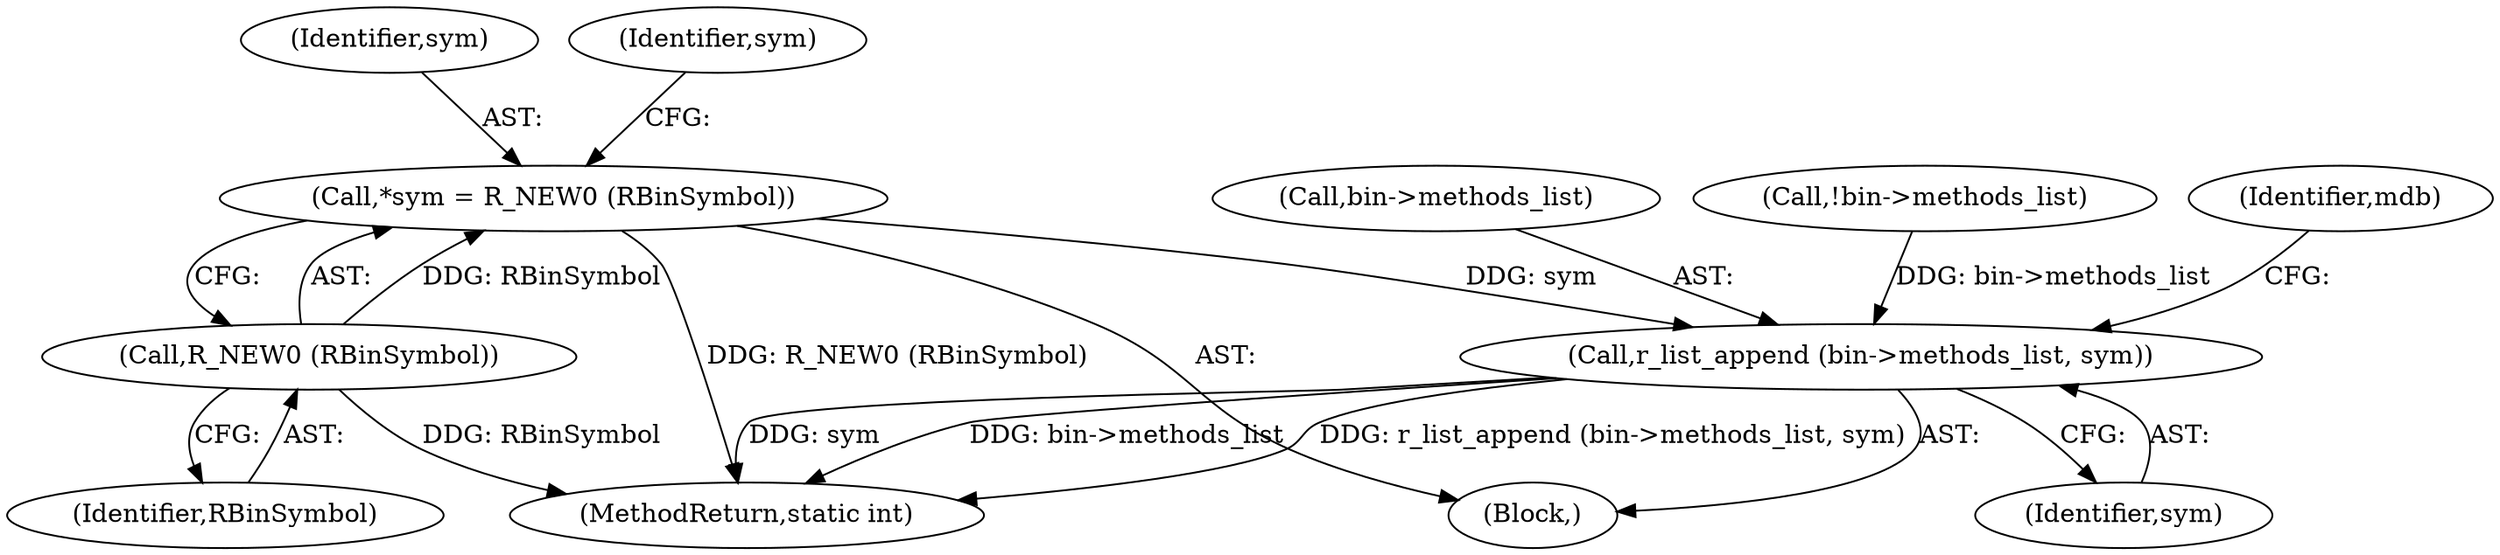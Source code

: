 digraph "0_radare2_ead645853a63bf83d8386702cad0cf23b31d7eeb@pointer" {
"1000539" [label="(Call,*sym = R_NEW0 (RBinSymbol))"];
"1000541" [label="(Call,R_NEW0 (RBinSymbol))"];
"1000594" [label="(Call,r_list_append (bin->methods_list, sym))"];
"1000594" [label="(Call,r_list_append (bin->methods_list, sym))"];
"1000541" [label="(Call,R_NEW0 (RBinSymbol))"];
"1000619" [label="(MethodReturn,static int)"];
"1000542" [label="(Identifier,RBinSymbol)"];
"1000500" [label="(Block,)"];
"1000595" [label="(Call,bin->methods_list)"];
"1000598" [label="(Identifier,sym)"];
"1000540" [label="(Identifier,sym)"];
"1000150" [label="(Call,!bin->methods_list)"];
"1000545" [label="(Identifier,sym)"];
"1000600" [label="(Identifier,mdb)"];
"1000539" [label="(Call,*sym = R_NEW0 (RBinSymbol))"];
"1000539" -> "1000500"  [label="AST: "];
"1000539" -> "1000541"  [label="CFG: "];
"1000540" -> "1000539"  [label="AST: "];
"1000541" -> "1000539"  [label="AST: "];
"1000545" -> "1000539"  [label="CFG: "];
"1000539" -> "1000619"  [label="DDG: R_NEW0 (RBinSymbol)"];
"1000541" -> "1000539"  [label="DDG: RBinSymbol"];
"1000539" -> "1000594"  [label="DDG: sym"];
"1000541" -> "1000542"  [label="CFG: "];
"1000542" -> "1000541"  [label="AST: "];
"1000541" -> "1000619"  [label="DDG: RBinSymbol"];
"1000594" -> "1000500"  [label="AST: "];
"1000594" -> "1000598"  [label="CFG: "];
"1000595" -> "1000594"  [label="AST: "];
"1000598" -> "1000594"  [label="AST: "];
"1000600" -> "1000594"  [label="CFG: "];
"1000594" -> "1000619"  [label="DDG: sym"];
"1000594" -> "1000619"  [label="DDG: bin->methods_list"];
"1000594" -> "1000619"  [label="DDG: r_list_append (bin->methods_list, sym)"];
"1000150" -> "1000594"  [label="DDG: bin->methods_list"];
}
